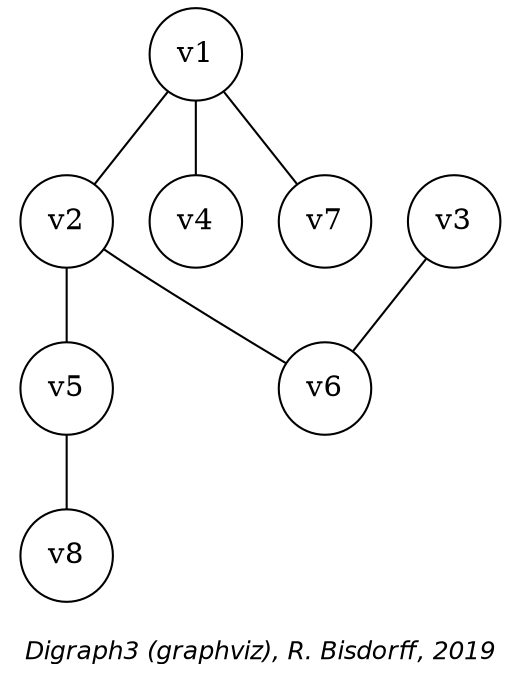 strict graph G {
graph [ fontname = "Helvetica-Oblique",
 fontsize = 12,
 label = "\nDigraph3 (graphviz), R. Bisdorff, 2019", size="7,7"];
n1 [shape = "circle", label = "v1"];
n2 [shape = "circle", label = "v2"];
n3 [shape = "circle", label = "v3"];
n4 [shape = "circle", label = "v4"];
n5 [shape = "circle", label = "v5"];
n6 [shape = "circle", label = "v6"];
n7 [shape = "circle", label = "v7"];
n8 [shape = "circle", label = "v8"];
n1-- n2 [dir=both,style="setlinewidth(1)",color=black, arrowhead=none, arrowtail=none] ;
n1-- n4 [dir=both,style="setlinewidth(1)",color=black, arrowhead=none, arrowtail=none] ;
n1-- n7 [dir=both,style="setlinewidth(1)",color=black, arrowhead=none, arrowtail=none] ;
n2-- n5 [dir=both,style="setlinewidth(1)",color=black, arrowhead=none, arrowtail=none] ;
n2-- n6 [dir=both,style="setlinewidth(1)",color=black, arrowhead=none, arrowtail=none] ;
n3-- n6 [dir=both,style="setlinewidth(1)",color=black, arrowhead=none, arrowtail=none] ;
n5-- n8 [dir=both,style="setlinewidth(1)",color=black, arrowhead=none, arrowtail=none] ;
}
